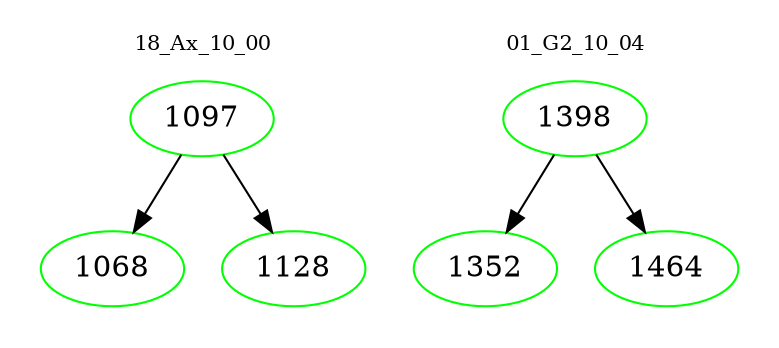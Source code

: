 digraph{
subgraph cluster_0 {
color = white
label = "18_Ax_10_00";
fontsize=10;
T0_1097 [label="1097", color="green"]
T0_1097 -> T0_1068 [color="black"]
T0_1068 [label="1068", color="green"]
T0_1097 -> T0_1128 [color="black"]
T0_1128 [label="1128", color="green"]
}
subgraph cluster_1 {
color = white
label = "01_G2_10_04";
fontsize=10;
T1_1398 [label="1398", color="green"]
T1_1398 -> T1_1352 [color="black"]
T1_1352 [label="1352", color="green"]
T1_1398 -> T1_1464 [color="black"]
T1_1464 [label="1464", color="green"]
}
}

